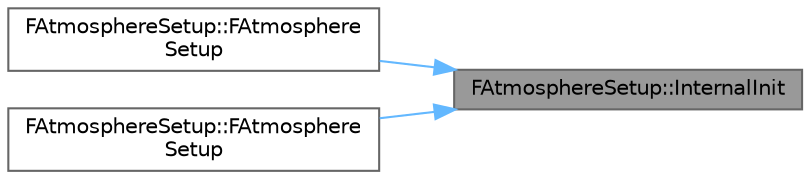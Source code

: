 digraph "FAtmosphereSetup::InternalInit"
{
 // INTERACTIVE_SVG=YES
 // LATEX_PDF_SIZE
  bgcolor="transparent";
  edge [fontname=Helvetica,fontsize=10,labelfontname=Helvetica,labelfontsize=10];
  node [fontname=Helvetica,fontsize=10,shape=box,height=0.2,width=0.4];
  rankdir="RL";
  Node1 [id="Node000001",label="FAtmosphereSetup::InternalInit",height=0.2,width=0.4,color="gray40", fillcolor="grey60", style="filled", fontcolor="black",tooltip=" "];
  Node1 -> Node2 [id="edge1_Node000001_Node000002",dir="back",color="steelblue1",style="solid",tooltip=" "];
  Node2 [id="Node000002",label="FAtmosphereSetup::FAtmosphere\lSetup",height=0.2,width=0.4,color="grey40", fillcolor="white", style="filled",URL="$d7/dab/structFAtmosphereSetup.html#ab5489a439bdc33a7d64e4b8d5a63f16f",tooltip=" "];
  Node1 -> Node3 [id="edge2_Node000001_Node000003",dir="back",color="steelblue1",style="solid",tooltip=" "];
  Node3 [id="Node000003",label="FAtmosphereSetup::FAtmosphere\lSetup",height=0.2,width=0.4,color="grey40", fillcolor="white", style="filled",URL="$d7/dab/structFAtmosphereSetup.html#a357211ac9d2e1e4c08b8953c3c8d7dfc",tooltip=" "];
}

